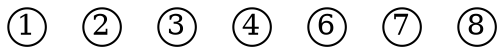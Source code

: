 


digraph G {

	
	
	
	Node [fixedsize=true,width=0.25,height=0.25]

	Node1 [shape=circle,label="1"]
	Node2 [shape=circle,label="2"]
	Node3 [shape=circle,label="3"]
	Node4 [shape=circle,label="4"]#	Nod$5 [shape=circle,label="5"]
	Node6 [shape=circle,label="6"]
	Node7 [shape=circle,label="7"]
	Node8 [shape=circle,label="8"]
}
